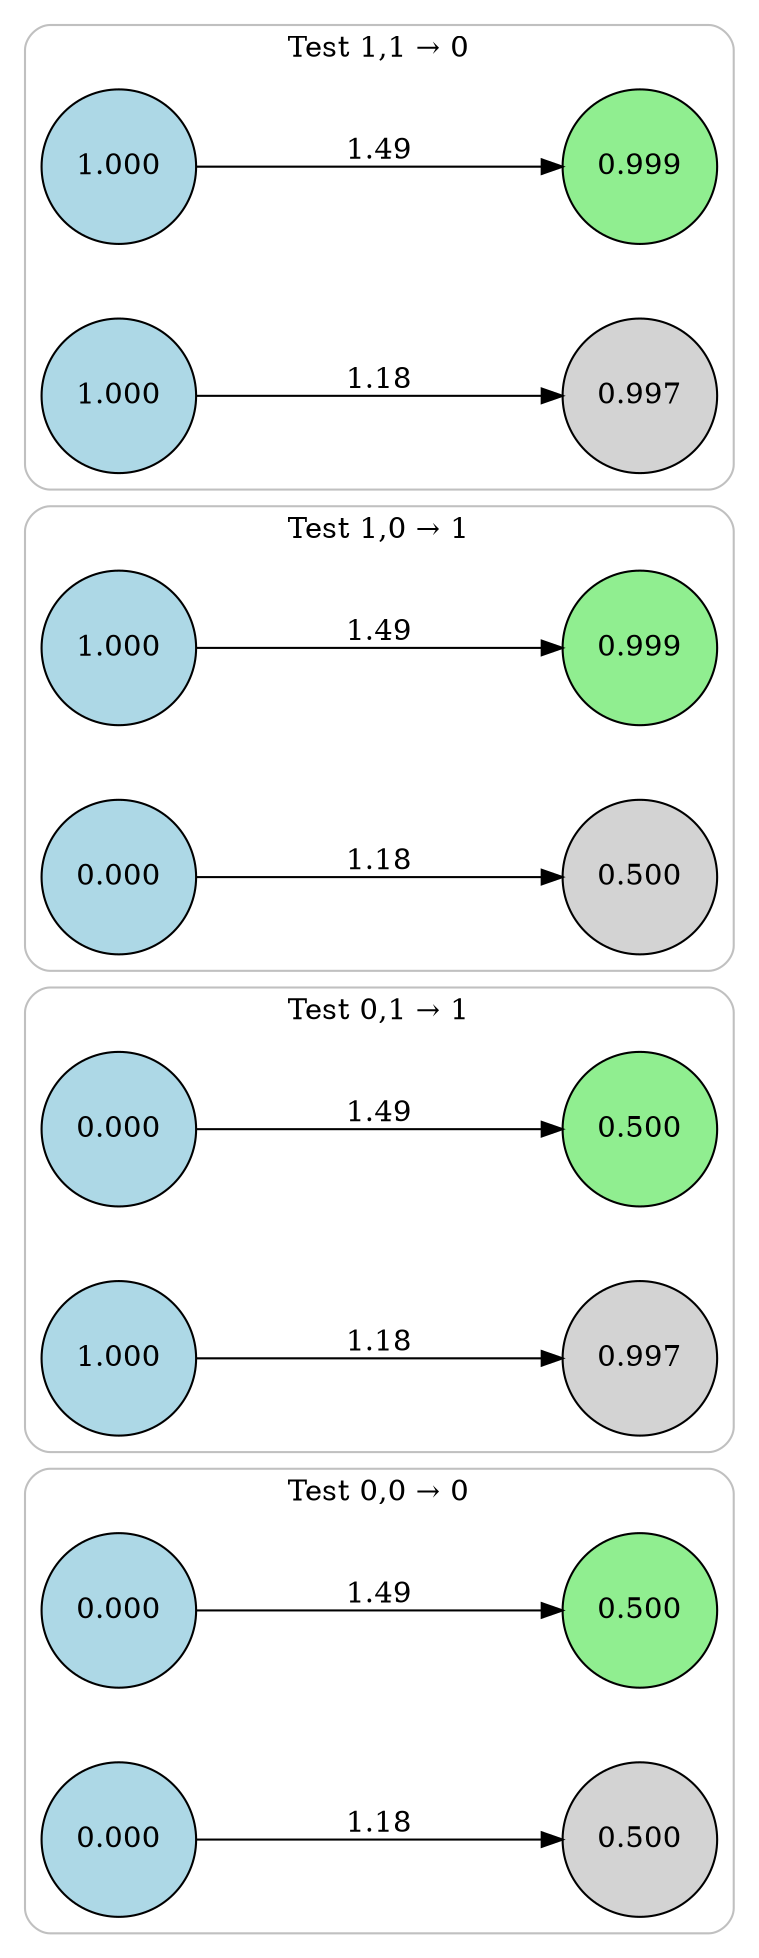 digraph neat {
  compound=true;
  rankdir=LR;
  node [shape=circle];
  ranksep=2.0;
  nodesep=0.5;
  subgraph cluster_0 {
    label="Test 0,0 → 0";
    style=rounded;
    color=gray;
    node0_0 [label="0.000", style=filled, fillcolor=lightblue];
    node1_0 [label="0.000", style=filled, fillcolor=lightblue];
    node39_0 [label="0.500", style=filled, fillcolor=lightgreen];
    node161_0 [label="0.500", style=filled, fillcolor=lightgray];
    node0_0 -> node39_0 [label="1.49"];
    node1_0 -> node161_0 [label="1.18"];
  }
  subgraph cluster_1 {
    label="Test 0,1 → 1";
    style=rounded;
    color=gray;
    node0_1 [label="0.000", style=filled, fillcolor=lightblue];
    node1_1 [label="1.000", style=filled, fillcolor=lightblue];
    node39_1 [label="0.500", style=filled, fillcolor=lightgreen];
    node161_1 [label="0.997", style=filled, fillcolor=lightgray];
    node0_1 -> node39_1 [label="1.49"];
    node1_1 -> node161_1 [label="1.18"];
  }
  subgraph cluster_2 {
    label="Test 1,0 → 1";
    style=rounded;
    color=gray;
    node0_2 [label="1.000", style=filled, fillcolor=lightblue];
    node1_2 [label="0.000", style=filled, fillcolor=lightblue];
    node39_2 [label="0.999", style=filled, fillcolor=lightgreen];
    node161_2 [label="0.500", style=filled, fillcolor=lightgray];
    node0_2 -> node39_2 [label="1.49"];
    node1_2 -> node161_2 [label="1.18"];
  }
  subgraph cluster_3 {
    label="Test 1,1 → 0";
    style=rounded;
    color=gray;
    node0_3 [label="1.000", style=filled, fillcolor=lightblue];
    node1_3 [label="1.000", style=filled, fillcolor=lightblue];
    node39_3 [label="0.999", style=filled, fillcolor=lightgreen];
    node161_3 [label="0.997", style=filled, fillcolor=lightgray];
    node0_3 -> node39_3 [label="1.49"];
    node1_3 -> node161_3 [label="1.18"];
  }
}

